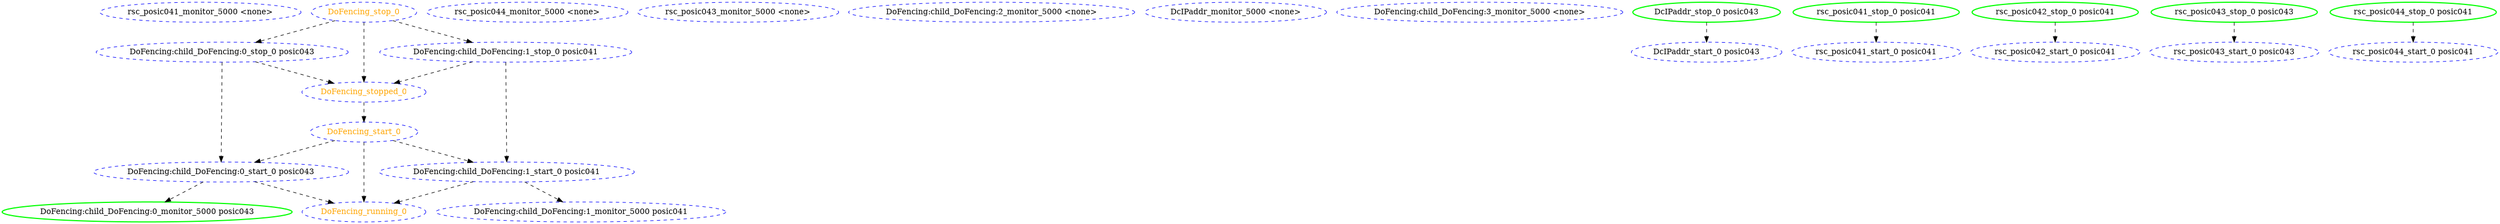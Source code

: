 digraph "g" {
	size = "30,30"
"rsc_posic041_monitor_5000 <none>" [ style="dashed" color="blue" fontcolor="black" ]
"DoFencing:child_DoFencing:1_monitor_5000 posic041" [ style="dashed" color="blue" fontcolor="black" ]
"rsc_posic044_monitor_5000 <none>" [ style="dashed" color="blue" fontcolor="black" ]
"rsc_posic043_monitor_5000 <none>" [ style="dashed" color="blue" fontcolor="black" ]
"DoFencing:child_DoFencing:2_monitor_5000 <none>" [ style="dashed" color="blue" fontcolor="black" ]
"DcIPaddr_monitor_5000 <none>" [ style="dashed" color="blue" fontcolor="black" ]
"DoFencing:child_DoFencing:3_monitor_5000 <none>" [ style="dashed" color="blue" fontcolor="black" ]
"DcIPaddr_stop_0 posic043" [ style=bold color="green" fontcolor="black" ]
"DcIPaddr_start_0 posic043" [ style="dashed" color="blue" fontcolor="black" ]
"rsc_posic041_stop_0 posic041" [ style=bold color="green" fontcolor="black" ]
"rsc_posic041_start_0 posic041" [ style="dashed" color="blue" fontcolor="black" ]
"rsc_posic042_stop_0 posic041" [ style=bold color="green" fontcolor="black" ]
"rsc_posic042_start_0 posic041" [ style="dashed" color="blue" fontcolor="black" ]
"rsc_posic043_stop_0 posic043" [ style=bold color="green" fontcolor="black" ]
"rsc_posic043_start_0 posic043" [ style="dashed" color="blue" fontcolor="black" ]
"rsc_posic044_start_0 posic041" [ style="dashed" color="blue" fontcolor="black" ]
"rsc_posic044_stop_0 posic041" [ style=bold color="green" fontcolor="black" ]
"DoFencing:child_DoFencing:0_stop_0 posic043" [ style="dashed" color="blue" fontcolor="black" ]
"DoFencing:child_DoFencing:0_start_0 posic043" [ style="dashed" color="blue" fontcolor="black" ]
"DoFencing:child_DoFencing:0_monitor_5000 posic043" [ style=bold color="green" fontcolor="black" ]
"DoFencing:child_DoFencing:1_stop_0 posic041" [ style="dashed" color="blue" fontcolor="black" ]
"DoFencing:child_DoFencing:1_start_0 posic041" [ style="dashed" color="blue" fontcolor="black" ]
"DoFencing_start_0" [ style="dashed" color="blue" fontcolor="orange" ]
"DoFencing_running_0" [ style="dashed" color="blue" fontcolor="orange" ]
"DoFencing_stop_0" [ style="dashed" color="blue" fontcolor="orange" ]
"DoFencing_stopped_0" [ style="dashed" color="blue" fontcolor="orange" ]
"DoFencing:child_DoFencing:1_start_0 posic041" -> "DoFencing:child_DoFencing:1_monitor_5000 posic041" [ style = dashed]
"DcIPaddr_stop_0 posic043" -> "DcIPaddr_start_0 posic043" [ style = dashed]
"rsc_posic041_stop_0 posic041" -> "rsc_posic041_start_0 posic041" [ style = dashed]
"rsc_posic042_stop_0 posic041" -> "rsc_posic042_start_0 posic041" [ style = dashed]
"rsc_posic043_stop_0 posic043" -> "rsc_posic043_start_0 posic043" [ style = dashed]
"rsc_posic044_stop_0 posic041" -> "rsc_posic044_start_0 posic041" [ style = dashed]
"DoFencing_stop_0" -> "DoFencing:child_DoFencing:0_stop_0 posic043" [ style = dashed]
"DoFencing:child_DoFencing:0_stop_0 posic043" -> "DoFencing:child_DoFencing:0_start_0 posic043" [ style = dashed]
"DoFencing_start_0" -> "DoFencing:child_DoFencing:0_start_0 posic043" [ style = dashed]
"DoFencing:child_DoFencing:0_start_0 posic043" -> "DoFencing:child_DoFencing:0_monitor_5000 posic043" [ style = dashed]
"DoFencing_stop_0" -> "DoFencing:child_DoFencing:1_stop_0 posic041" [ style = dashed]
"DoFencing:child_DoFencing:1_stop_0 posic041" -> "DoFencing:child_DoFencing:1_start_0 posic041" [ style = dashed]
"DoFencing_start_0" -> "DoFencing:child_DoFencing:1_start_0 posic041" [ style = dashed]
"DoFencing_stopped_0" -> "DoFencing_start_0" [ style = dashed]
"DoFencing_start_0" -> "DoFencing_running_0" [ style = dashed]
"DoFencing:child_DoFencing:0_start_0 posic043" -> "DoFencing_running_0" [ style = dashed]
"DoFencing:child_DoFencing:1_start_0 posic041" -> "DoFencing_running_0" [ style = dashed]
"DoFencing_stop_0" -> "DoFencing_stopped_0" [ style = dashed]
"DoFencing:child_DoFencing:0_stop_0 posic043" -> "DoFencing_stopped_0" [ style = dashed]
"DoFencing:child_DoFencing:1_stop_0 posic041" -> "DoFencing_stopped_0" [ style = dashed]
}
